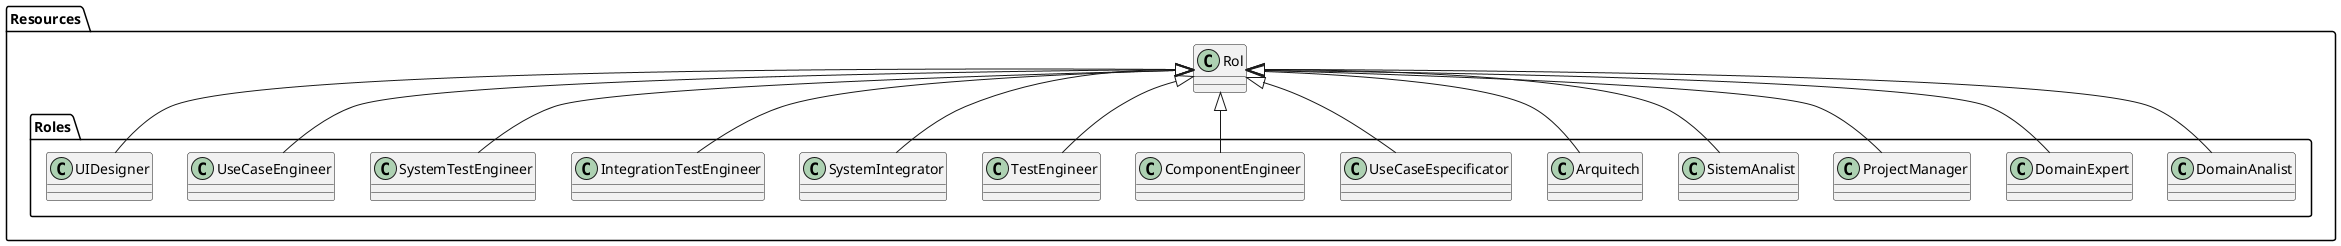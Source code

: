 @startuml

namespace Resources {
  Class Rol
 
  namespace Roles {
    Class DomainAnalist extends Resources.Rol
    Class DomainExpert extends Resources.Rol
    Class ProjectManager extends Resources.Rol
    Class SistemAnalist extends Resources.Rol
    Class Arquitech extends Resources.Rol
    Class UseCaseEspecificator extends Resources.Rol
    Class ComponentEngineer extends Resources.Rol
    Class TestEngineer extends Resources.Rol
    Class SystemIntegrator extends Resources.Rol
    Class IntegrationTestEngineer extends Resources.Rol
    Class SystemTestEngineer extends Resources.Rol
    Class UseCaseEngineer extends Resources.Rol
    Class UIDesigner extends Resources.Rol
  }
}
@enduml